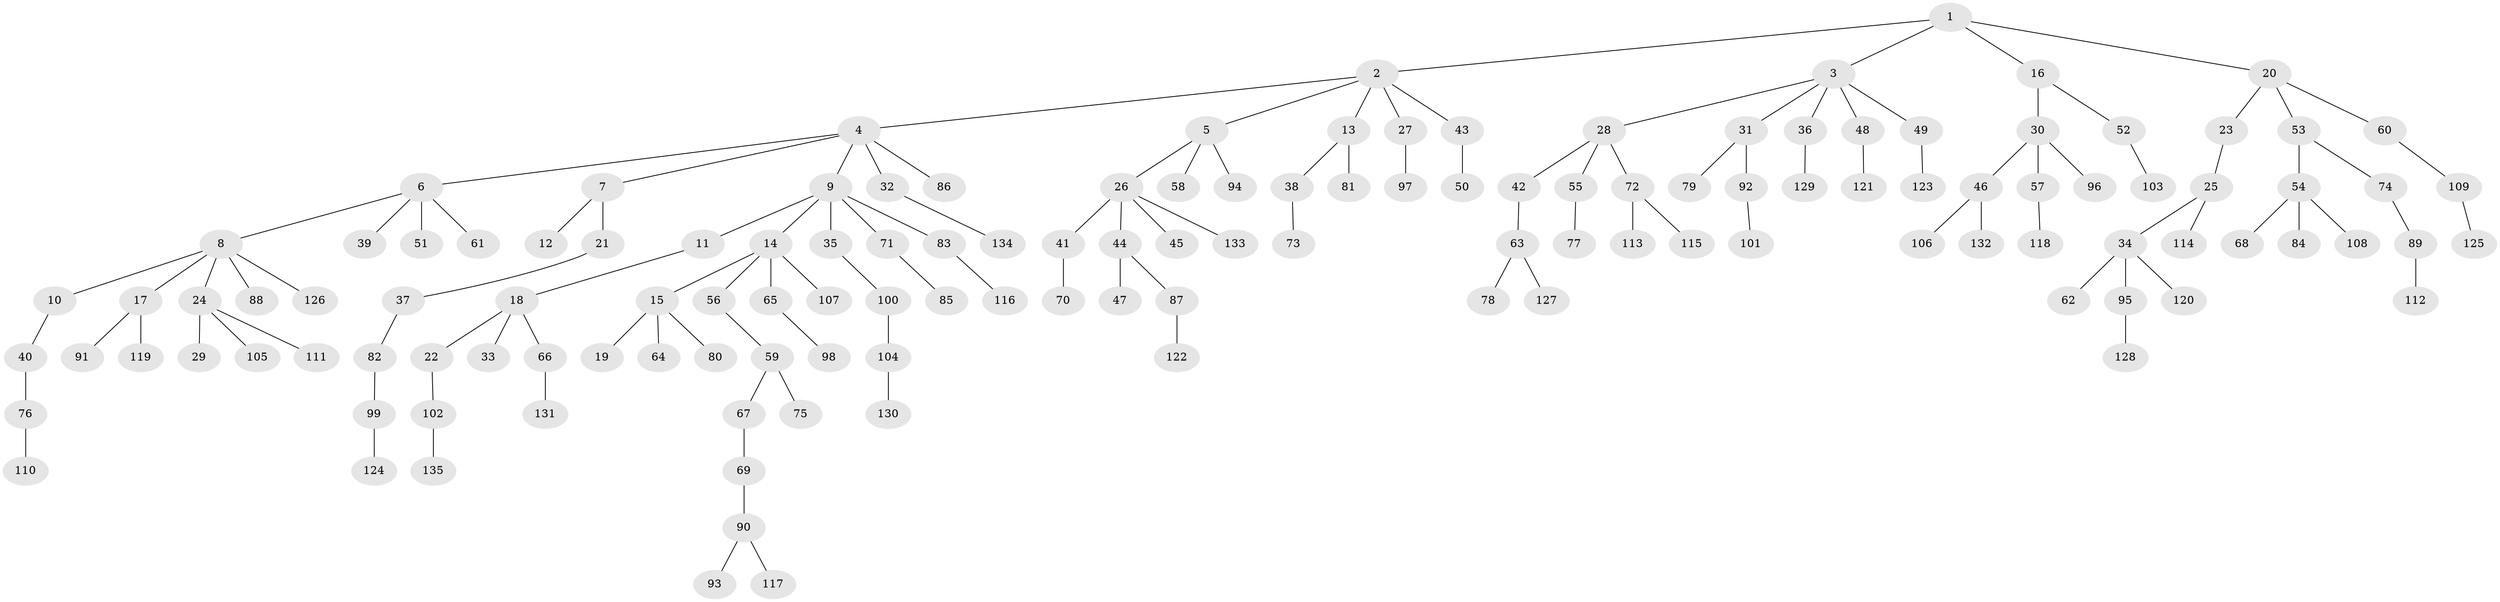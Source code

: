 // coarse degree distribution, {1: 0.7777777777777778, 10: 0.018518518518518517, 2: 0.12962962962962962, 4: 0.018518518518518517, 28: 0.018518518518518517, 5: 0.018518518518518517, 3: 0.018518518518518517}
// Generated by graph-tools (version 1.1) at 2025/57/03/04/25 21:57:08]
// undirected, 135 vertices, 134 edges
graph export_dot {
graph [start="1"]
  node [color=gray90,style=filled];
  1;
  2;
  3;
  4;
  5;
  6;
  7;
  8;
  9;
  10;
  11;
  12;
  13;
  14;
  15;
  16;
  17;
  18;
  19;
  20;
  21;
  22;
  23;
  24;
  25;
  26;
  27;
  28;
  29;
  30;
  31;
  32;
  33;
  34;
  35;
  36;
  37;
  38;
  39;
  40;
  41;
  42;
  43;
  44;
  45;
  46;
  47;
  48;
  49;
  50;
  51;
  52;
  53;
  54;
  55;
  56;
  57;
  58;
  59;
  60;
  61;
  62;
  63;
  64;
  65;
  66;
  67;
  68;
  69;
  70;
  71;
  72;
  73;
  74;
  75;
  76;
  77;
  78;
  79;
  80;
  81;
  82;
  83;
  84;
  85;
  86;
  87;
  88;
  89;
  90;
  91;
  92;
  93;
  94;
  95;
  96;
  97;
  98;
  99;
  100;
  101;
  102;
  103;
  104;
  105;
  106;
  107;
  108;
  109;
  110;
  111;
  112;
  113;
  114;
  115;
  116;
  117;
  118;
  119;
  120;
  121;
  122;
  123;
  124;
  125;
  126;
  127;
  128;
  129;
  130;
  131;
  132;
  133;
  134;
  135;
  1 -- 2;
  1 -- 3;
  1 -- 16;
  1 -- 20;
  2 -- 4;
  2 -- 5;
  2 -- 13;
  2 -- 27;
  2 -- 43;
  3 -- 28;
  3 -- 31;
  3 -- 36;
  3 -- 48;
  3 -- 49;
  4 -- 6;
  4 -- 7;
  4 -- 9;
  4 -- 32;
  4 -- 86;
  5 -- 26;
  5 -- 58;
  5 -- 94;
  6 -- 8;
  6 -- 39;
  6 -- 51;
  6 -- 61;
  7 -- 12;
  7 -- 21;
  8 -- 10;
  8 -- 17;
  8 -- 24;
  8 -- 88;
  8 -- 126;
  9 -- 11;
  9 -- 14;
  9 -- 35;
  9 -- 71;
  9 -- 83;
  10 -- 40;
  11 -- 18;
  13 -- 38;
  13 -- 81;
  14 -- 15;
  14 -- 56;
  14 -- 65;
  14 -- 107;
  15 -- 19;
  15 -- 64;
  15 -- 80;
  16 -- 30;
  16 -- 52;
  17 -- 91;
  17 -- 119;
  18 -- 22;
  18 -- 33;
  18 -- 66;
  20 -- 23;
  20 -- 53;
  20 -- 60;
  21 -- 37;
  22 -- 102;
  23 -- 25;
  24 -- 29;
  24 -- 105;
  24 -- 111;
  25 -- 34;
  25 -- 114;
  26 -- 41;
  26 -- 44;
  26 -- 45;
  26 -- 133;
  27 -- 97;
  28 -- 42;
  28 -- 55;
  28 -- 72;
  30 -- 46;
  30 -- 57;
  30 -- 96;
  31 -- 79;
  31 -- 92;
  32 -- 134;
  34 -- 62;
  34 -- 95;
  34 -- 120;
  35 -- 100;
  36 -- 129;
  37 -- 82;
  38 -- 73;
  40 -- 76;
  41 -- 70;
  42 -- 63;
  43 -- 50;
  44 -- 47;
  44 -- 87;
  46 -- 106;
  46 -- 132;
  48 -- 121;
  49 -- 123;
  52 -- 103;
  53 -- 54;
  53 -- 74;
  54 -- 68;
  54 -- 84;
  54 -- 108;
  55 -- 77;
  56 -- 59;
  57 -- 118;
  59 -- 67;
  59 -- 75;
  60 -- 109;
  63 -- 78;
  63 -- 127;
  65 -- 98;
  66 -- 131;
  67 -- 69;
  69 -- 90;
  71 -- 85;
  72 -- 113;
  72 -- 115;
  74 -- 89;
  76 -- 110;
  82 -- 99;
  83 -- 116;
  87 -- 122;
  89 -- 112;
  90 -- 93;
  90 -- 117;
  92 -- 101;
  95 -- 128;
  99 -- 124;
  100 -- 104;
  102 -- 135;
  104 -- 130;
  109 -- 125;
}
